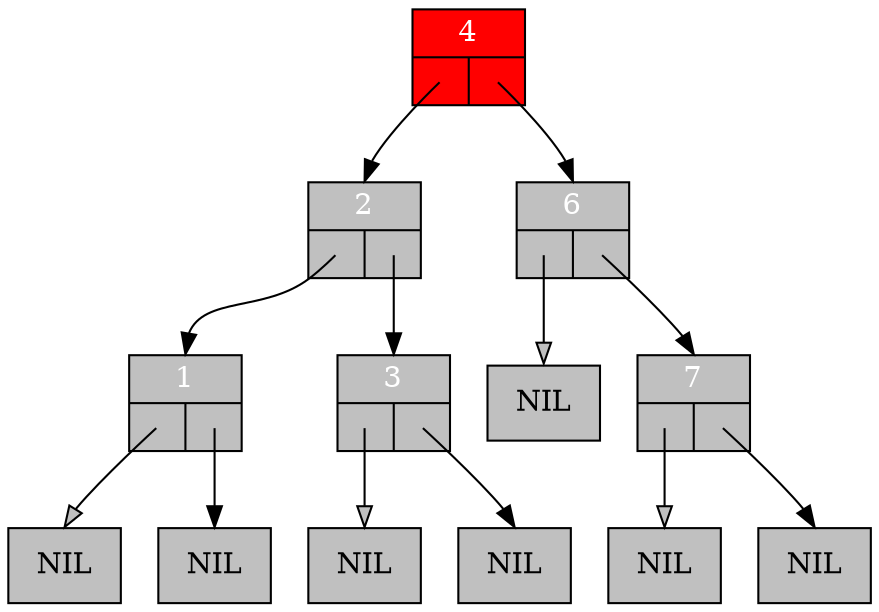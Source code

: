 digraph RedBlackTree {
	graph [ranksep=0.5];
	node [shape = record];

	n1 [style=filled, fillcolor=grey, fontcolor=white, label="{1|{<left>|<right>}}"];
	lnil1 [style=filled, fillcolor=grey, label="NIL"];
	n1:left:c -> lnil1:n [fillcolor=grey, headclip=false, tailclip=false]
	rnil1 [style=filled, fillcolor=grey, label="NIL"];
	n1:right:c -> rnil1:n [headclip=false, tailclip=false]
	n2 [style=filled, fillcolor=grey, fontcolor=white, label="{2|{<left>|<right>}}"];
	n2:left:c -> n1:n [headclip=false, tailclip=false]
	n2:right:c -> n3:n [headclip=false, tailclip=false]
	n3 [style=filled, fillcolor=grey, fontcolor=white, label="{3|{<left>|<right>}}"];
	lnil3 [style=filled, fillcolor=grey, label="NIL"];
	n3:left:c -> lnil3:n [fillcolor=grey, headclip=false, tailclip=false]
	rnil3 [style=filled, fillcolor=grey, label="NIL"];
	n3:right:c -> rnil3:n [headclip=false, tailclip=false]
	n4 [style=filled, fillcolor=red, fontcolor=white, label="{4|{<left>|<right>}}"];
	n4:left:c -> n2:n [headclip=false, tailclip=false]
	n4:right:c -> n6:n [headclip=false, tailclip=false]
	n6 [style=filled, fillcolor=grey, fontcolor=white, label="{6|{<left>|<right>}}"];
	lnil6 [style=filled, fillcolor=grey, label="NIL"];
	n6:left:c -> lnil6:n [fillcolor=grey, headclip=false, tailclip=false]
	n6:right:c -> n7:n [headclip=false, tailclip=false]
	n7 [style=filled, fillcolor=grey, fontcolor=white, label="{7|{<left>|<right>}}"];
	lnil7 [style=filled, fillcolor=grey, label="NIL"];
	n7:left:c -> lnil7:n [fillcolor=grey, headclip=false, tailclip=false]
	rnil7 [style=filled, fillcolor=grey, label="NIL"];
	n7:right:c -> rnil7:n [headclip=false, tailclip=false]

}
